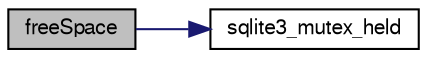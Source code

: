 digraph "freeSpace"
{
  edge [fontname="FreeSans",fontsize="10",labelfontname="FreeSans",labelfontsize="10"];
  node [fontname="FreeSans",fontsize="10",shape=record];
  rankdir="LR";
  Node121603 [label="freeSpace",height=0.2,width=0.4,color="black", fillcolor="grey75", style="filled", fontcolor="black"];
  Node121603 -> Node121604 [color="midnightblue",fontsize="10",style="solid",fontname="FreeSans"];
  Node121604 [label="sqlite3_mutex_held",height=0.2,width=0.4,color="black", fillcolor="white", style="filled",URL="$sqlite3_8c.html#acf77da68932b6bc163c5e68547ecc3e7"];
}
